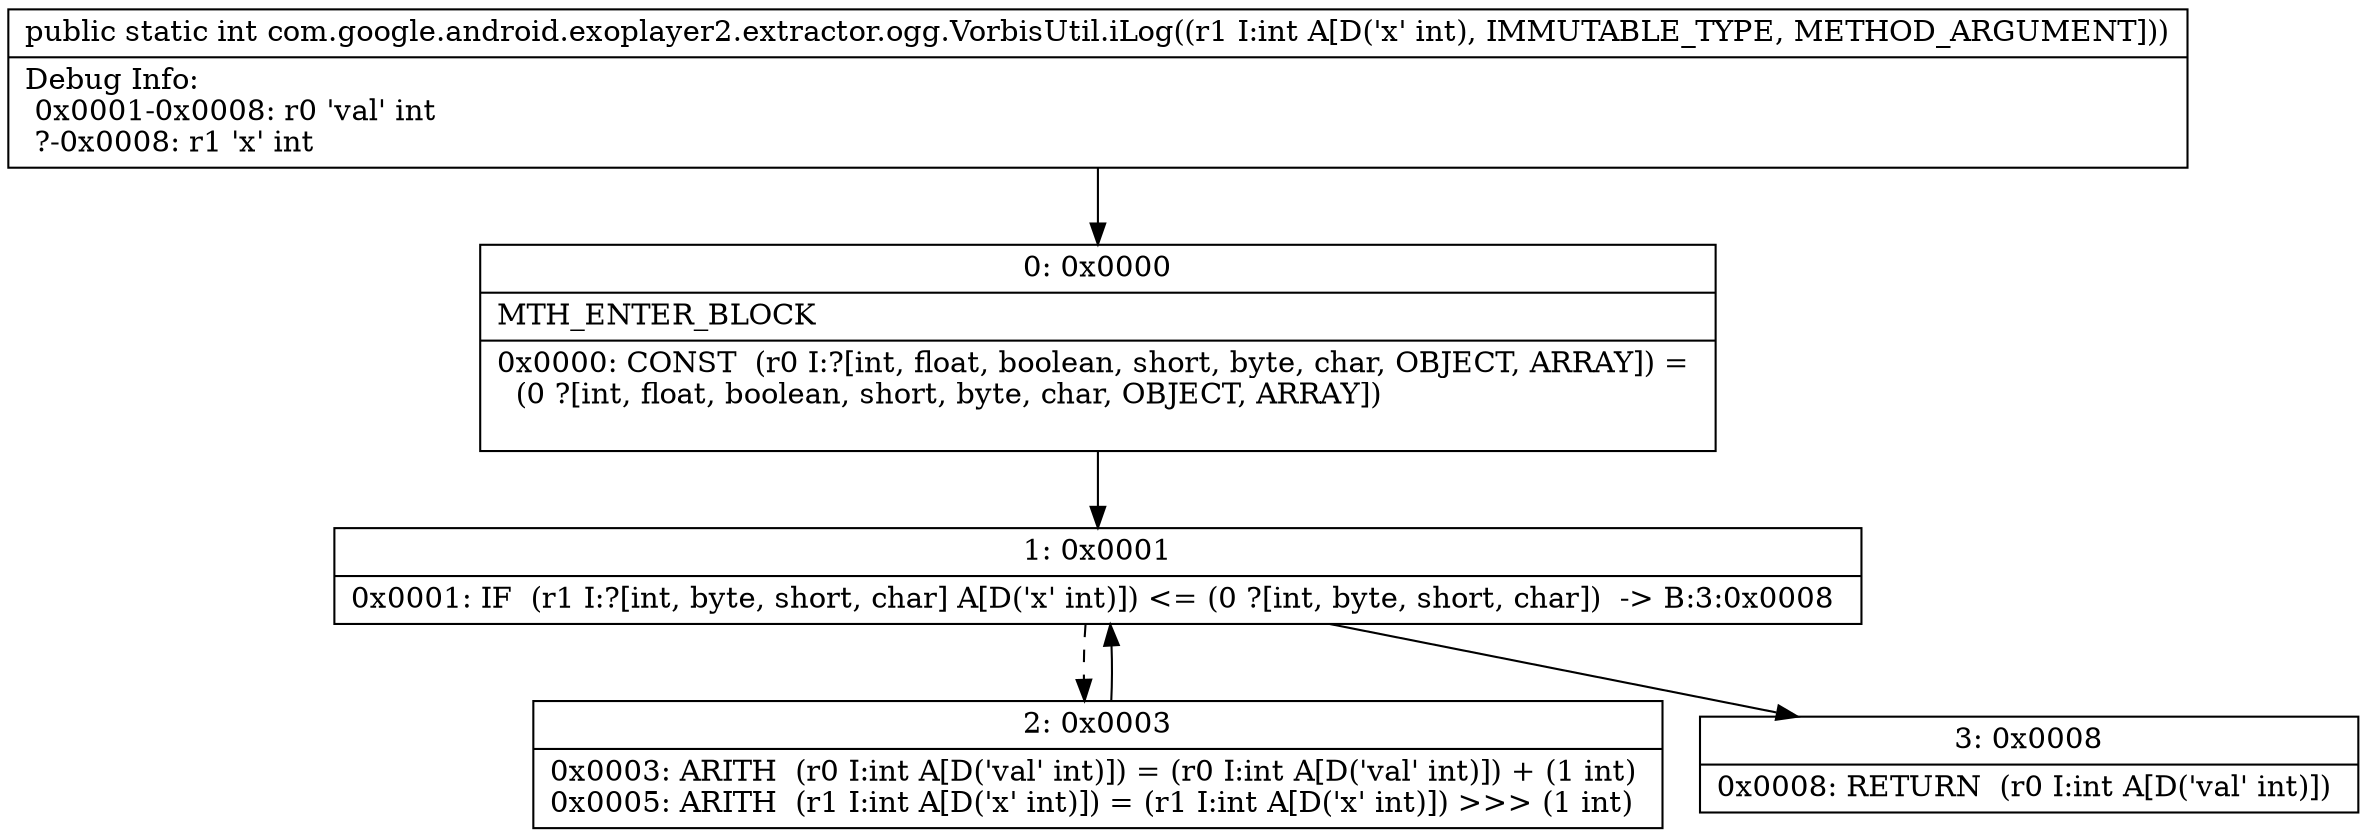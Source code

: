 digraph "CFG forcom.google.android.exoplayer2.extractor.ogg.VorbisUtil.iLog(I)I" {
Node_0 [shape=record,label="{0\:\ 0x0000|MTH_ENTER_BLOCK\l|0x0000: CONST  (r0 I:?[int, float, boolean, short, byte, char, OBJECT, ARRAY]) = \l  (0 ?[int, float, boolean, short, byte, char, OBJECT, ARRAY])\l \l}"];
Node_1 [shape=record,label="{1\:\ 0x0001|0x0001: IF  (r1 I:?[int, byte, short, char] A[D('x' int)]) \<= (0 ?[int, byte, short, char])  \-\> B:3:0x0008 \l}"];
Node_2 [shape=record,label="{2\:\ 0x0003|0x0003: ARITH  (r0 I:int A[D('val' int)]) = (r0 I:int A[D('val' int)]) + (1 int) \l0x0005: ARITH  (r1 I:int A[D('x' int)]) = (r1 I:int A[D('x' int)]) \>\>\> (1 int) \l}"];
Node_3 [shape=record,label="{3\:\ 0x0008|0x0008: RETURN  (r0 I:int A[D('val' int)]) \l}"];
MethodNode[shape=record,label="{public static int com.google.android.exoplayer2.extractor.ogg.VorbisUtil.iLog((r1 I:int A[D('x' int), IMMUTABLE_TYPE, METHOD_ARGUMENT]))  | Debug Info:\l  0x0001\-0x0008: r0 'val' int\l  ?\-0x0008: r1 'x' int\l}"];
MethodNode -> Node_0;
Node_0 -> Node_1;
Node_1 -> Node_2[style=dashed];
Node_1 -> Node_3;
Node_2 -> Node_1;
}

